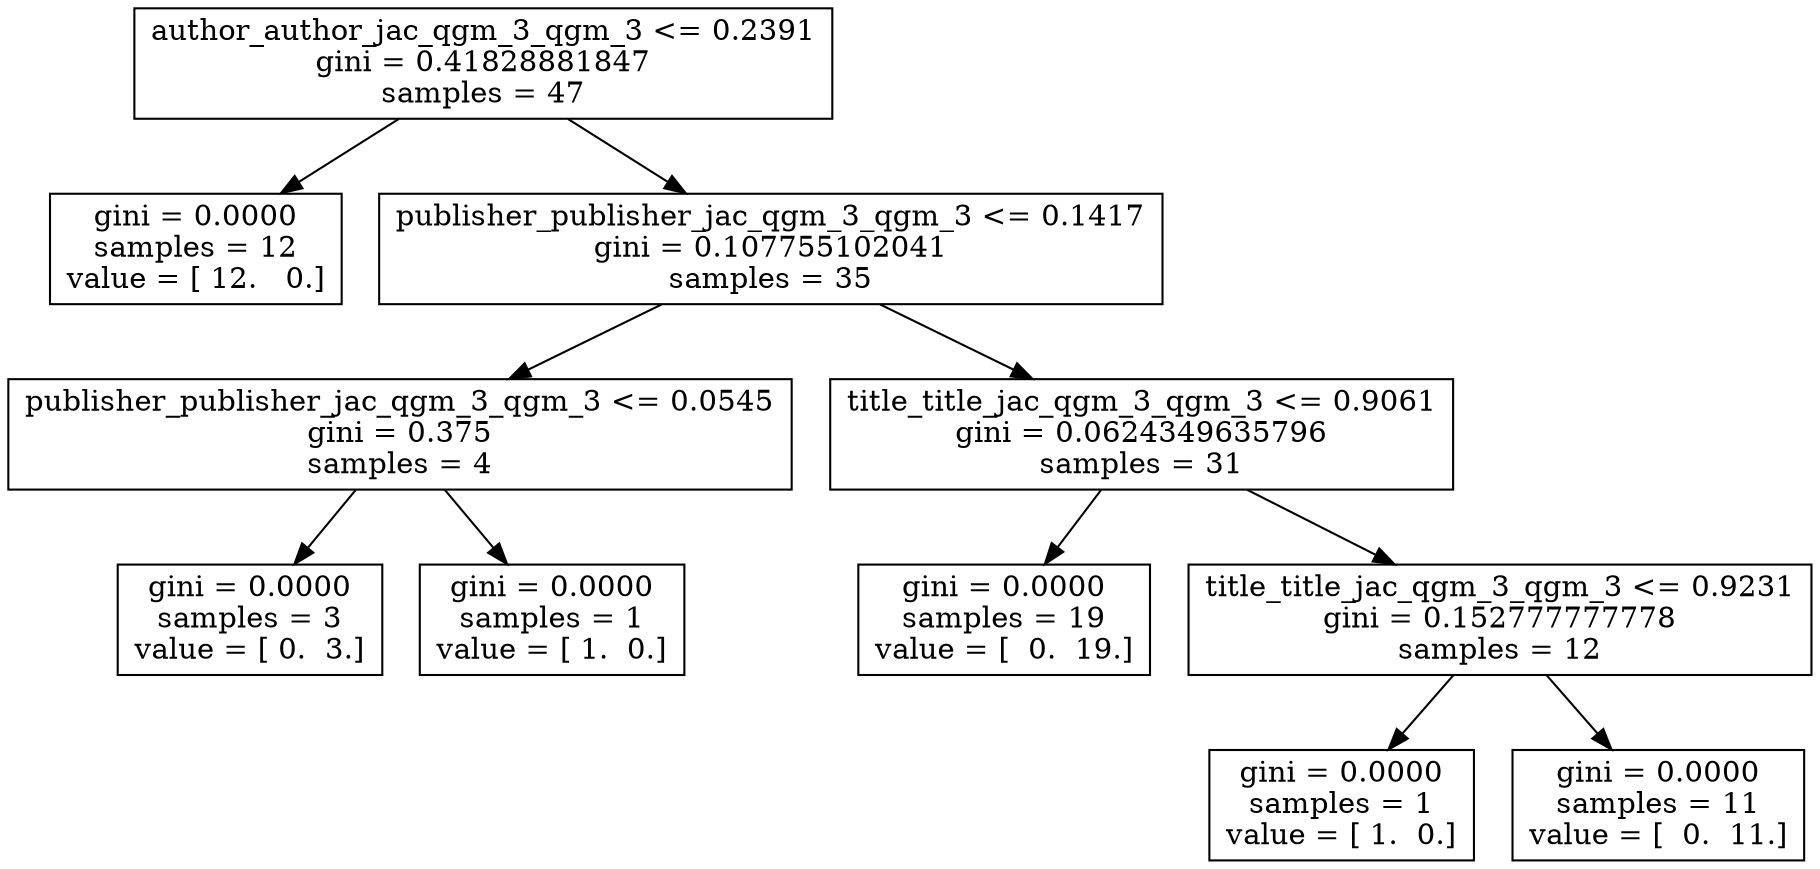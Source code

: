 digraph Tree {
0 [label="author_author_jac_qgm_3_qgm_3 <= 0.2391\ngini = 0.41828881847\nsamples = 47", shape="box"] ;
1 [label="gini = 0.0000\nsamples = 12\nvalue = [ 12.   0.]", shape="box"] ;
0 -> 1 ;
2 [label="publisher_publisher_jac_qgm_3_qgm_3 <= 0.1417\ngini = 0.107755102041\nsamples = 35", shape="box"] ;
0 -> 2 ;
3 [label="publisher_publisher_jac_qgm_3_qgm_3 <= 0.0545\ngini = 0.375\nsamples = 4", shape="box"] ;
2 -> 3 ;
4 [label="gini = 0.0000\nsamples = 3\nvalue = [ 0.  3.]", shape="box"] ;
3 -> 4 ;
5 [label="gini = 0.0000\nsamples = 1\nvalue = [ 1.  0.]", shape="box"] ;
3 -> 5 ;
6 [label="title_title_jac_qgm_3_qgm_3 <= 0.9061\ngini = 0.0624349635796\nsamples = 31", shape="box"] ;
2 -> 6 ;
7 [label="gini = 0.0000\nsamples = 19\nvalue = [  0.  19.]", shape="box"] ;
6 -> 7 ;
8 [label="title_title_jac_qgm_3_qgm_3 <= 0.9231\ngini = 0.152777777778\nsamples = 12", shape="box"] ;
6 -> 8 ;
9 [label="gini = 0.0000\nsamples = 1\nvalue = [ 1.  0.]", shape="box"] ;
8 -> 9 ;
10 [label="gini = 0.0000\nsamples = 11\nvalue = [  0.  11.]", shape="box"] ;
8 -> 10 ;
}